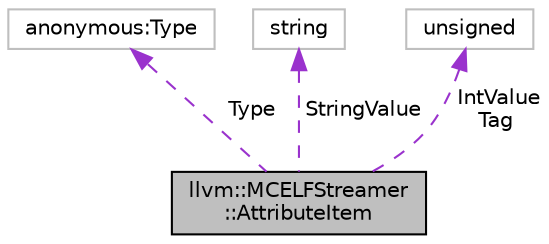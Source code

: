 digraph "llvm::MCELFStreamer::AttributeItem"
{
 // LATEX_PDF_SIZE
  bgcolor="transparent";
  edge [fontname="Helvetica",fontsize="10",labelfontname="Helvetica",labelfontsize="10"];
  node [fontname="Helvetica",fontsize="10",shape=record];
  Node1 [label="llvm::MCELFStreamer\l::AttributeItem",height=0.2,width=0.4,color="black", fillcolor="grey75", style="filled", fontcolor="black",tooltip="ELF object attributes section emission support."];
  Node2 -> Node1 [dir="back",color="darkorchid3",fontsize="10",style="dashed",label=" Type" ,fontname="Helvetica"];
  Node2 [label="anonymous:Type",height=0.2,width=0.4,color="grey75",tooltip=" "];
  Node3 -> Node1 [dir="back",color="darkorchid3",fontsize="10",style="dashed",label=" StringValue" ,fontname="Helvetica"];
  Node3 [label="string",height=0.2,width=0.4,color="grey75",tooltip=" "];
  Node4 -> Node1 [dir="back",color="darkorchid3",fontsize="10",style="dashed",label=" IntValue\nTag" ,fontname="Helvetica"];
  Node4 [label="unsigned",height=0.2,width=0.4,color="grey75",tooltip=" "];
}
